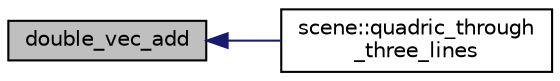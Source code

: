 digraph "double_vec_add"
{
  edge [fontname="Helvetica",fontsize="10",labelfontname="Helvetica",labelfontsize="10"];
  node [fontname="Helvetica",fontsize="10",shape=record];
  rankdir="LR";
  Node43 [label="double_vec_add",height=0.2,width=0.4,color="black", fillcolor="grey75", style="filled", fontcolor="black"];
  Node43 -> Node44 [dir="back",color="midnightblue",fontsize="10",style="solid",fontname="Helvetica"];
  Node44 [label="scene::quadric_through\l_three_lines",height=0.2,width=0.4,color="black", fillcolor="white", style="filled",URL="$df/db1/classscene.html#aca9cd7feab41db8ceb41cd2dd848bda0"];
}
